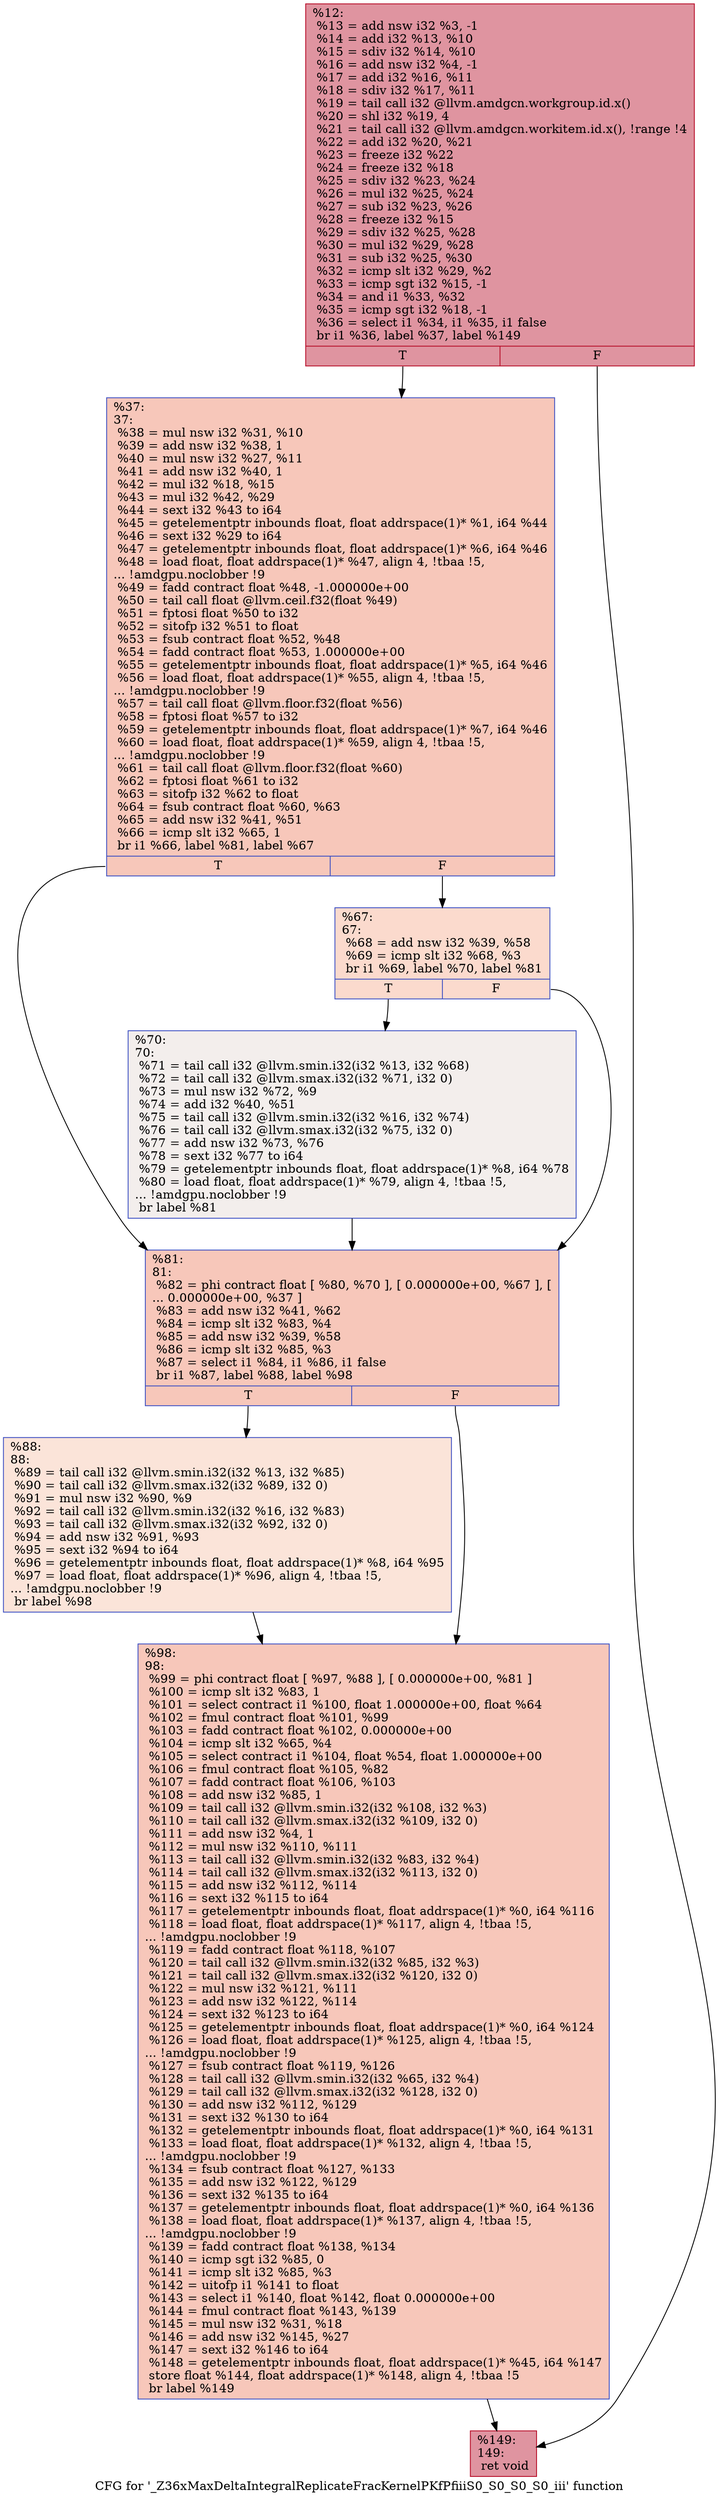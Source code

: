 digraph "CFG for '_Z36xMaxDeltaIntegralReplicateFracKernelPKfPfiiiS0_S0_S0_S0_iii' function" {
	label="CFG for '_Z36xMaxDeltaIntegralReplicateFracKernelPKfPfiiiS0_S0_S0_S0_iii' function";

	Node0x4e26de0 [shape=record,color="#b70d28ff", style=filled, fillcolor="#b70d2870",label="{%12:\l  %13 = add nsw i32 %3, -1\l  %14 = add i32 %13, %10\l  %15 = sdiv i32 %14, %10\l  %16 = add nsw i32 %4, -1\l  %17 = add i32 %16, %11\l  %18 = sdiv i32 %17, %11\l  %19 = tail call i32 @llvm.amdgcn.workgroup.id.x()\l  %20 = shl i32 %19, 4\l  %21 = tail call i32 @llvm.amdgcn.workitem.id.x(), !range !4\l  %22 = add i32 %20, %21\l  %23 = freeze i32 %22\l  %24 = freeze i32 %18\l  %25 = sdiv i32 %23, %24\l  %26 = mul i32 %25, %24\l  %27 = sub i32 %23, %26\l  %28 = freeze i32 %15\l  %29 = sdiv i32 %25, %28\l  %30 = mul i32 %29, %28\l  %31 = sub i32 %25, %30\l  %32 = icmp slt i32 %29, %2\l  %33 = icmp sgt i32 %15, -1\l  %34 = and i1 %33, %32\l  %35 = icmp sgt i32 %18, -1\l  %36 = select i1 %34, i1 %35, i1 false\l  br i1 %36, label %37, label %149\l|{<s0>T|<s1>F}}"];
	Node0x4e26de0:s0 -> Node0x4e283b0;
	Node0x4e26de0:s1 -> Node0x4e29e90;
	Node0x4e283b0 [shape=record,color="#3d50c3ff", style=filled, fillcolor="#ec7f6370",label="{%37:\l37:                                               \l  %38 = mul nsw i32 %31, %10\l  %39 = add nsw i32 %38, 1\l  %40 = mul nsw i32 %27, %11\l  %41 = add nsw i32 %40, 1\l  %42 = mul i32 %18, %15\l  %43 = mul i32 %42, %29\l  %44 = sext i32 %43 to i64\l  %45 = getelementptr inbounds float, float addrspace(1)* %1, i64 %44\l  %46 = sext i32 %29 to i64\l  %47 = getelementptr inbounds float, float addrspace(1)* %6, i64 %46\l  %48 = load float, float addrspace(1)* %47, align 4, !tbaa !5,\l... !amdgpu.noclobber !9\l  %49 = fadd contract float %48, -1.000000e+00\l  %50 = tail call float @llvm.ceil.f32(float %49)\l  %51 = fptosi float %50 to i32\l  %52 = sitofp i32 %51 to float\l  %53 = fsub contract float %52, %48\l  %54 = fadd contract float %53, 1.000000e+00\l  %55 = getelementptr inbounds float, float addrspace(1)* %5, i64 %46\l  %56 = load float, float addrspace(1)* %55, align 4, !tbaa !5,\l... !amdgpu.noclobber !9\l  %57 = tail call float @llvm.floor.f32(float %56)\l  %58 = fptosi float %57 to i32\l  %59 = getelementptr inbounds float, float addrspace(1)* %7, i64 %46\l  %60 = load float, float addrspace(1)* %59, align 4, !tbaa !5,\l... !amdgpu.noclobber !9\l  %61 = tail call float @llvm.floor.f32(float %60)\l  %62 = fptosi float %61 to i32\l  %63 = sitofp i32 %62 to float\l  %64 = fsub contract float %60, %63\l  %65 = add nsw i32 %41, %51\l  %66 = icmp slt i32 %65, 1\l  br i1 %66, label %81, label %67\l|{<s0>T|<s1>F}}"];
	Node0x4e283b0:s0 -> Node0x4e29b90;
	Node0x4e283b0:s1 -> Node0x4e29c20;
	Node0x4e29c20 [shape=record,color="#3d50c3ff", style=filled, fillcolor="#f7ac8e70",label="{%67:\l67:                                               \l  %68 = add nsw i32 %39, %58\l  %69 = icmp slt i32 %68, %3\l  br i1 %69, label %70, label %81\l|{<s0>T|<s1>F}}"];
	Node0x4e29c20:s0 -> Node0x4e2d210;
	Node0x4e29c20:s1 -> Node0x4e29b90;
	Node0x4e2d210 [shape=record,color="#3d50c3ff", style=filled, fillcolor="#e3d9d370",label="{%70:\l70:                                               \l  %71 = tail call i32 @llvm.smin.i32(i32 %13, i32 %68)\l  %72 = tail call i32 @llvm.smax.i32(i32 %71, i32 0)\l  %73 = mul nsw i32 %72, %9\l  %74 = add i32 %40, %51\l  %75 = tail call i32 @llvm.smin.i32(i32 %16, i32 %74)\l  %76 = tail call i32 @llvm.smax.i32(i32 %75, i32 0)\l  %77 = add nsw i32 %73, %76\l  %78 = sext i32 %77 to i64\l  %79 = getelementptr inbounds float, float addrspace(1)* %8, i64 %78\l  %80 = load float, float addrspace(1)* %79, align 4, !tbaa !5,\l... !amdgpu.noclobber !9\l  br label %81\l}"];
	Node0x4e2d210 -> Node0x4e29b90;
	Node0x4e29b90 [shape=record,color="#3d50c3ff", style=filled, fillcolor="#ec7f6370",label="{%81:\l81:                                               \l  %82 = phi contract float [ %80, %70 ], [ 0.000000e+00, %67 ], [\l... 0.000000e+00, %37 ]\l  %83 = add nsw i32 %41, %62\l  %84 = icmp slt i32 %83, %4\l  %85 = add nsw i32 %39, %58\l  %86 = icmp slt i32 %85, %3\l  %87 = select i1 %84, i1 %86, i1 false\l  br i1 %87, label %88, label %98\l|{<s0>T|<s1>F}}"];
	Node0x4e29b90:s0 -> Node0x4e2e150;
	Node0x4e29b90:s1 -> Node0x4e2e1e0;
	Node0x4e2e150 [shape=record,color="#3d50c3ff", style=filled, fillcolor="#f5c1a970",label="{%88:\l88:                                               \l  %89 = tail call i32 @llvm.smin.i32(i32 %13, i32 %85)\l  %90 = tail call i32 @llvm.smax.i32(i32 %89, i32 0)\l  %91 = mul nsw i32 %90, %9\l  %92 = tail call i32 @llvm.smin.i32(i32 %16, i32 %83)\l  %93 = tail call i32 @llvm.smax.i32(i32 %92, i32 0)\l  %94 = add nsw i32 %91, %93\l  %95 = sext i32 %94 to i64\l  %96 = getelementptr inbounds float, float addrspace(1)* %8, i64 %95\l  %97 = load float, float addrspace(1)* %96, align 4, !tbaa !5,\l... !amdgpu.noclobber !9\l  br label %98\l}"];
	Node0x4e2e150 -> Node0x4e2e1e0;
	Node0x4e2e1e0 [shape=record,color="#3d50c3ff", style=filled, fillcolor="#ec7f6370",label="{%98:\l98:                                               \l  %99 = phi contract float [ %97, %88 ], [ 0.000000e+00, %81 ]\l  %100 = icmp slt i32 %83, 1\l  %101 = select contract i1 %100, float 1.000000e+00, float %64\l  %102 = fmul contract float %101, %99\l  %103 = fadd contract float %102, 0.000000e+00\l  %104 = icmp slt i32 %65, %4\l  %105 = select contract i1 %104, float %54, float 1.000000e+00\l  %106 = fmul contract float %105, %82\l  %107 = fadd contract float %106, %103\l  %108 = add nsw i32 %85, 1\l  %109 = tail call i32 @llvm.smin.i32(i32 %108, i32 %3)\l  %110 = tail call i32 @llvm.smax.i32(i32 %109, i32 0)\l  %111 = add nsw i32 %4, 1\l  %112 = mul nsw i32 %110, %111\l  %113 = tail call i32 @llvm.smin.i32(i32 %83, i32 %4)\l  %114 = tail call i32 @llvm.smax.i32(i32 %113, i32 0)\l  %115 = add nsw i32 %112, %114\l  %116 = sext i32 %115 to i64\l  %117 = getelementptr inbounds float, float addrspace(1)* %0, i64 %116\l  %118 = load float, float addrspace(1)* %117, align 4, !tbaa !5,\l... !amdgpu.noclobber !9\l  %119 = fadd contract float %118, %107\l  %120 = tail call i32 @llvm.smin.i32(i32 %85, i32 %3)\l  %121 = tail call i32 @llvm.smax.i32(i32 %120, i32 0)\l  %122 = mul nsw i32 %121, %111\l  %123 = add nsw i32 %122, %114\l  %124 = sext i32 %123 to i64\l  %125 = getelementptr inbounds float, float addrspace(1)* %0, i64 %124\l  %126 = load float, float addrspace(1)* %125, align 4, !tbaa !5,\l... !amdgpu.noclobber !9\l  %127 = fsub contract float %119, %126\l  %128 = tail call i32 @llvm.smin.i32(i32 %65, i32 %4)\l  %129 = tail call i32 @llvm.smax.i32(i32 %128, i32 0)\l  %130 = add nsw i32 %112, %129\l  %131 = sext i32 %130 to i64\l  %132 = getelementptr inbounds float, float addrspace(1)* %0, i64 %131\l  %133 = load float, float addrspace(1)* %132, align 4, !tbaa !5,\l... !amdgpu.noclobber !9\l  %134 = fsub contract float %127, %133\l  %135 = add nsw i32 %122, %129\l  %136 = sext i32 %135 to i64\l  %137 = getelementptr inbounds float, float addrspace(1)* %0, i64 %136\l  %138 = load float, float addrspace(1)* %137, align 4, !tbaa !5,\l... !amdgpu.noclobber !9\l  %139 = fadd contract float %138, %134\l  %140 = icmp sgt i32 %85, 0\l  %141 = icmp slt i32 %85, %3\l  %142 = uitofp i1 %141 to float\l  %143 = select i1 %140, float %142, float 0.000000e+00\l  %144 = fmul contract float %143, %139\l  %145 = mul nsw i32 %31, %18\l  %146 = add nsw i32 %145, %27\l  %147 = sext i32 %146 to i64\l  %148 = getelementptr inbounds float, float addrspace(1)* %45, i64 %147\l  store float %144, float addrspace(1)* %148, align 4, !tbaa !5\l  br label %149\l}"];
	Node0x4e2e1e0 -> Node0x4e29e90;
	Node0x4e29e90 [shape=record,color="#b70d28ff", style=filled, fillcolor="#b70d2870",label="{%149:\l149:                                              \l  ret void\l}"];
}
